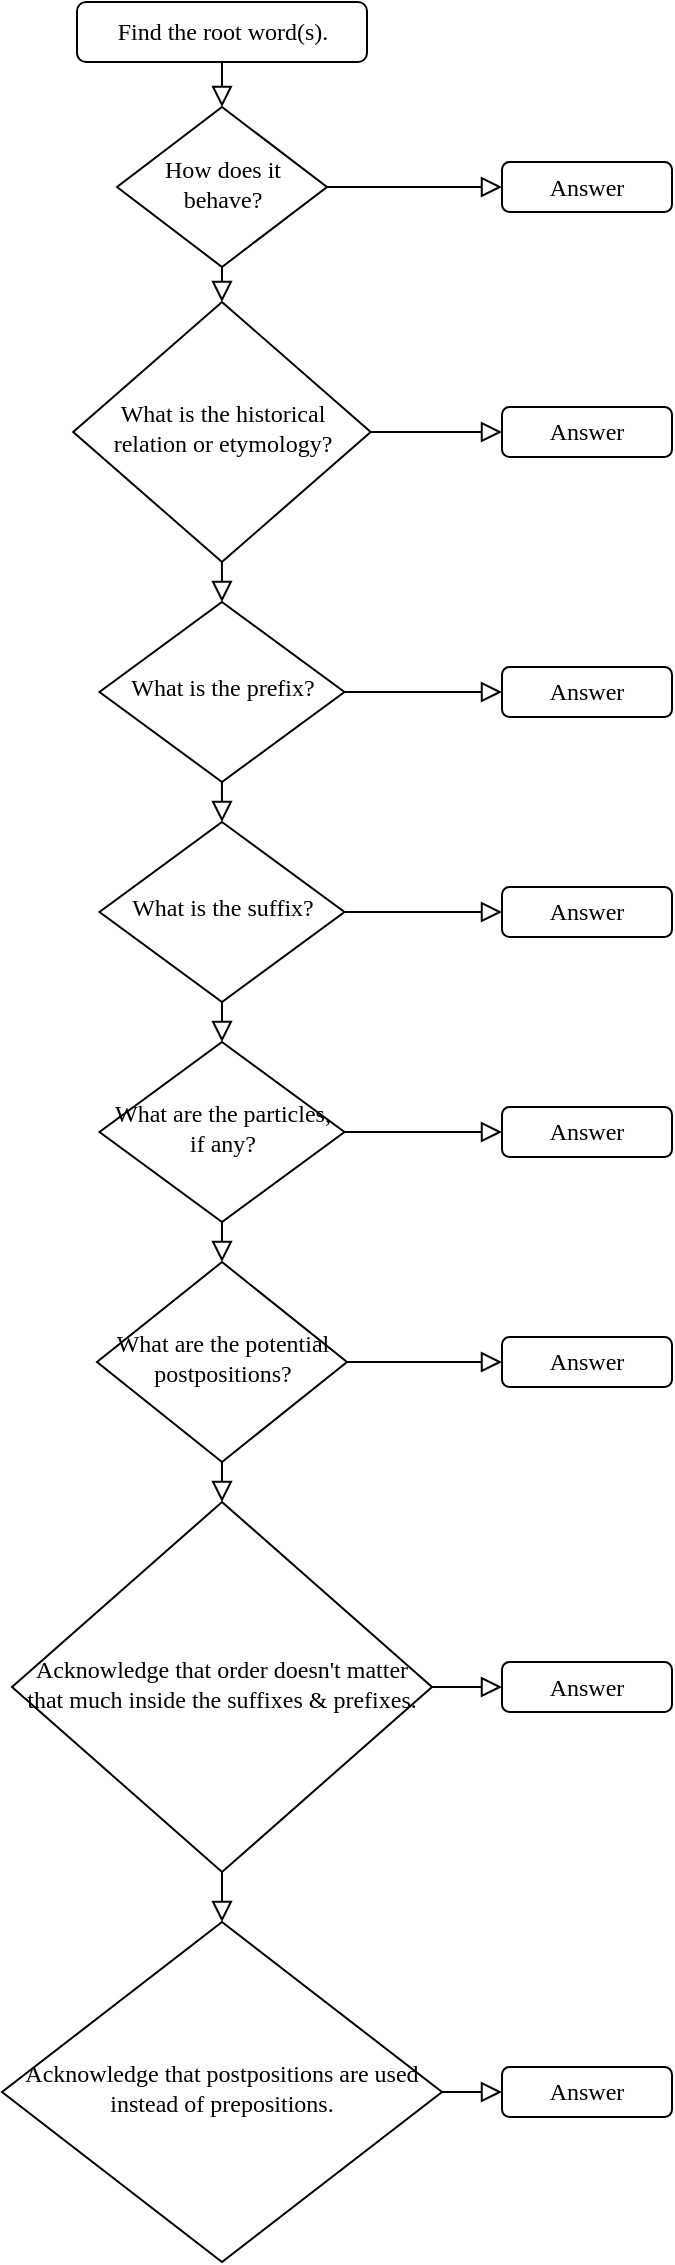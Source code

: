 <mxfile version="22.1.20" type="github">
  <diagram id="C5RBs43oDa-KdzZeNtuy" name="Page-1">
    <mxGraphModel dx="1470" dy="1003" grid="1" gridSize="10" guides="1" tooltips="1" connect="1" arrows="1" fold="1" page="1" pageScale="1" pageWidth="827" pageHeight="1169" math="0" shadow="0">
      <root>
        <mxCell id="WIyWlLk6GJQsqaUBKTNV-0" />
        <mxCell id="WIyWlLk6GJQsqaUBKTNV-1" parent="WIyWlLk6GJQsqaUBKTNV-0" />
        <mxCell id="WIyWlLk6GJQsqaUBKTNV-3" value="&lt;font style=&quot;font-size: 12px;&quot; data-font-src=&quot;https://fonts.googleapis.com/css?family=CMU+Serif&quot; face=&quot;CMU Serif&quot;&gt;Find the root word(s).&lt;/font&gt;" style="rounded=1;whiteSpace=wrap;html=1;fontSize=12;glass=0;strokeWidth=1;shadow=0;" parent="WIyWlLk6GJQsqaUBKTNV-1" vertex="1">
          <mxGeometry x="257.5" y="10" width="145" height="30" as="geometry" />
        </mxCell>
        <mxCell id="WIyWlLk6GJQsqaUBKTNV-5" value="" style="edgeStyle=orthogonalEdgeStyle;rounded=0;html=1;jettySize=auto;orthogonalLoop=1;fontSize=11;endArrow=block;endFill=0;endSize=8;strokeWidth=1;shadow=0;labelBackgroundColor=none;" parent="WIyWlLk6GJQsqaUBKTNV-1" source="WIyWlLk6GJQsqaUBKTNV-6" target="WIyWlLk6GJQsqaUBKTNV-7" edge="1">
          <mxGeometry y="10" relative="1" as="geometry">
            <mxPoint as="offset" />
          </mxGeometry>
        </mxCell>
        <mxCell id="WIyWlLk6GJQsqaUBKTNV-6" value="&lt;font style=&quot;font-size: 12px;&quot; face=&quot;CMU Serif&quot;&gt;How does it behave?&lt;/font&gt;" style="rhombus;whiteSpace=wrap;html=1;shadow=0;fontFamily=Helvetica;fontSize=12;align=center;strokeWidth=1;spacing=6;spacingTop=-4;" parent="WIyWlLk6GJQsqaUBKTNV-1" vertex="1">
          <mxGeometry x="277.5" y="62.5" width="105" height="80" as="geometry" />
        </mxCell>
        <mxCell id="WIyWlLk6GJQsqaUBKTNV-7" value="&lt;font data-font-src=&quot;https://fonts.googleapis.com/css?family=CMU+Serif&quot; face=&quot;CMU Serif&quot;&gt;Answer&lt;/font&gt;" style="rounded=1;whiteSpace=wrap;html=1;fontSize=12;glass=0;strokeWidth=1;shadow=0;" parent="WIyWlLk6GJQsqaUBKTNV-1" vertex="1">
          <mxGeometry x="470" y="90" width="85" height="25" as="geometry" />
        </mxCell>
        <mxCell id="WIyWlLk6GJQsqaUBKTNV-9" value="" style="edgeStyle=orthogonalEdgeStyle;rounded=0;html=1;jettySize=auto;orthogonalLoop=1;fontSize=11;endArrow=block;endFill=0;endSize=8;strokeWidth=1;shadow=0;labelBackgroundColor=none;" parent="WIyWlLk6GJQsqaUBKTNV-1" source="WIyWlLk6GJQsqaUBKTNV-10" target="WIyWlLk6GJQsqaUBKTNV-12" edge="1">
          <mxGeometry y="10" relative="1" as="geometry">
            <mxPoint as="offset" />
          </mxGeometry>
        </mxCell>
        <mxCell id="WIyWlLk6GJQsqaUBKTNV-10" value="&lt;font style=&quot;font-size: 12px;&quot; face=&quot;CMU Serif&quot;&gt;What is the historical relation or etymology?&lt;/font&gt;" style="rhombus;whiteSpace=wrap;html=1;shadow=0;fontFamily=Helvetica;fontSize=12;align=center;strokeWidth=1;spacing=6;spacingTop=-4;" parent="WIyWlLk6GJQsqaUBKTNV-1" vertex="1">
          <mxGeometry x="255.6" y="160" width="148.75" height="130" as="geometry" />
        </mxCell>
        <mxCell id="WIyWlLk6GJQsqaUBKTNV-12" value="&lt;font data-font-src=&quot;https://fonts.googleapis.com/css?family=CMU+Serif&quot; face=&quot;CMU Serif&quot;&gt;Answer&lt;/font&gt;" style="rounded=1;whiteSpace=wrap;html=1;fontSize=12;glass=0;strokeWidth=1;shadow=0;" parent="WIyWlLk6GJQsqaUBKTNV-1" vertex="1">
          <mxGeometry x="470" y="212.5" width="85" height="25" as="geometry" />
        </mxCell>
        <mxCell id="w_LObvpqlqJE9iXX1cTh-9" style="edgeStyle=orthogonalEdgeStyle;rounded=0;orthogonalLoop=1;jettySize=auto;html=1;exitX=0.5;exitY=1;exitDx=0;exitDy=0;" parent="WIyWlLk6GJQsqaUBKTNV-1" edge="1">
          <mxGeometry relative="1" as="geometry">
            <mxPoint x="330" y="295" as="sourcePoint" />
            <mxPoint x="330" y="295" as="targetPoint" />
          </mxGeometry>
        </mxCell>
        <mxCell id="w_LObvpqlqJE9iXX1cTh-15" value="&lt;font data-font-src=&quot;https://fonts.googleapis.com/css?family=CMU+Serif&quot; face=&quot;CMU Serif&quot; style=&quot;font-size: 12px;&quot;&gt;Acknowledge that order doesn&#39;t matter that much inside the suffixes &amp;amp; prefixes.&lt;/font&gt;" style="rhombus;whiteSpace=wrap;html=1;shadow=0;fontFamily=Helvetica;fontSize=12;align=center;strokeWidth=1;spacing=6;spacingTop=-4;" parent="WIyWlLk6GJQsqaUBKTNV-1" vertex="1">
          <mxGeometry x="225" y="760" width="210" height="185" as="geometry" />
        </mxCell>
        <mxCell id="w_LObvpqlqJE9iXX1cTh-17" value="" style="rounded=0;html=1;jettySize=auto;orthogonalLoop=1;fontSize=11;endArrow=block;endFill=0;endSize=8;strokeWidth=1;shadow=0;labelBackgroundColor=none;edgeStyle=orthogonalEdgeStyle;entryX=0.5;entryY=0;entryDx=0;entryDy=0;exitX=0.5;exitY=1;exitDx=0;exitDy=0;" parent="WIyWlLk6GJQsqaUBKTNV-1" source="w_LObvpqlqJE9iXX1cTh-21" target="w_LObvpqlqJE9iXX1cTh-15" edge="1">
          <mxGeometry x="0.035" y="20" relative="1" as="geometry">
            <mxPoint as="offset" />
            <mxPoint x="329.86" y="730" as="sourcePoint" />
            <mxPoint x="329.86" y="760" as="targetPoint" />
          </mxGeometry>
        </mxCell>
        <mxCell id="w_LObvpqlqJE9iXX1cTh-18" value="&lt;font data-font-src=&quot;https://fonts.googleapis.com/css?family=CMU+Serif&quot; face=&quot;CMU Serif&quot;&gt;Acknowledge that postpositions are used instead of prepositions.&lt;/font&gt;" style="rhombus;whiteSpace=wrap;html=1;shadow=0;fontFamily=Helvetica;fontSize=12;align=center;strokeWidth=1;spacing=6;spacingTop=-4;" parent="WIyWlLk6GJQsqaUBKTNV-1" vertex="1">
          <mxGeometry x="220" y="970" width="220" height="170" as="geometry" />
        </mxCell>
        <mxCell id="w_LObvpqlqJE9iXX1cTh-19" value="" style="rounded=0;html=1;jettySize=auto;orthogonalLoop=1;fontSize=11;endArrow=block;endFill=0;endSize=8;strokeWidth=1;shadow=0;labelBackgroundColor=none;edgeStyle=orthogonalEdgeStyle;entryX=0.5;entryY=0;entryDx=0;entryDy=0;exitX=0.5;exitY=1;exitDx=0;exitDy=0;" parent="WIyWlLk6GJQsqaUBKTNV-1" source="w_LObvpqlqJE9iXX1cTh-15" target="w_LObvpqlqJE9iXX1cTh-18" edge="1">
          <mxGeometry y="20" relative="1" as="geometry">
            <mxPoint as="offset" />
            <mxPoint x="709.86" y="705" as="sourcePoint" />
            <mxPoint x="709.86" y="735" as="targetPoint" />
          </mxGeometry>
        </mxCell>
        <mxCell id="w_LObvpqlqJE9iXX1cTh-21" value="&lt;font data-font-src=&quot;https://fonts.googleapis.com/css?family=CMU+Serif&quot; face=&quot;CMU Serif&quot;&gt;What are the potential postpositions?&lt;/font&gt;" style="rhombus;whiteSpace=wrap;html=1;shadow=0;fontFamily=Helvetica;fontSize=12;align=center;strokeWidth=1;spacing=6;spacingTop=-4;" parent="WIyWlLk6GJQsqaUBKTNV-1" vertex="1">
          <mxGeometry x="267.5" y="640" width="125" height="100" as="geometry" />
        </mxCell>
        <mxCell id="w_LObvpqlqJE9iXX1cTh-23" value="&lt;font data-font-src=&quot;https://fonts.googleapis.com/css?family=CMU+Serif&quot; face=&quot;CMU Serif&quot;&gt;What are the particles, if any?&lt;/font&gt;" style="rhombus;whiteSpace=wrap;html=1;shadow=0;fontFamily=Helvetica;fontSize=12;align=center;strokeWidth=1;spacing=6;spacingTop=-4;" parent="WIyWlLk6GJQsqaUBKTNV-1" vertex="1">
          <mxGeometry x="268.75" y="530" width="122.5" height="90" as="geometry" />
        </mxCell>
        <mxCell id="w_LObvpqlqJE9iXX1cTh-25" value="" style="edgeStyle=orthogonalEdgeStyle;rounded=0;orthogonalLoop=1;jettySize=auto;html=1;endArrow=block;endFill=0;jumpSize=6;strokeWidth=1;endSize=8;entryX=0.5;entryY=0;entryDx=0;entryDy=0;exitX=0.5;exitY=1;exitDx=0;exitDy=0;" parent="WIyWlLk6GJQsqaUBKTNV-1" source="w_LObvpqlqJE9iXX1cTh-26" target="w_LObvpqlqJE9iXX1cTh-23" edge="1">
          <mxGeometry relative="1" as="geometry">
            <mxPoint x="330" y="500" as="sourcePoint" />
            <mxPoint x="329.86" y="515" as="targetPoint" />
          </mxGeometry>
        </mxCell>
        <mxCell id="w_LObvpqlqJE9iXX1cTh-26" value="&lt;font data-font-src=&quot;https://fonts.googleapis.com/css?family=CMU+Serif&quot; face=&quot;CMU Serif&quot;&gt;What is the suffix?&lt;/font&gt;" style="rhombus;whiteSpace=wrap;html=1;shadow=0;fontFamily=Helvetica;fontSize=12;align=center;strokeWidth=1;spacing=6;spacingTop=-4;" parent="WIyWlLk6GJQsqaUBKTNV-1" vertex="1">
          <mxGeometry x="268.75" y="420" width="122.5" height="90" as="geometry" />
        </mxCell>
        <mxCell id="w_LObvpqlqJE9iXX1cTh-27" value="" style="edgeStyle=orthogonalEdgeStyle;rounded=0;orthogonalLoop=1;jettySize=auto;html=1;endArrow=block;endFill=0;jumpSize=6;strokeWidth=1;endSize=8;entryX=0.5;entryY=0;entryDx=0;entryDy=0;exitX=0.5;exitY=1;exitDx=0;exitDy=0;" parent="WIyWlLk6GJQsqaUBKTNV-1" source="w_LObvpqlqJE9iXX1cTh-30" target="w_LObvpqlqJE9iXX1cTh-26" edge="1">
          <mxGeometry relative="1" as="geometry">
            <mxPoint x="330" y="380" as="sourcePoint" />
            <mxPoint x="329.86" y="395" as="targetPoint" />
          </mxGeometry>
        </mxCell>
        <mxCell id="w_LObvpqlqJE9iXX1cTh-30" value="&lt;font data-font-src=&quot;https://fonts.googleapis.com/css?family=CMU+Serif&quot; face=&quot;CMU Serif&quot;&gt;What is the prefix?&lt;/font&gt;" style="rhombus;whiteSpace=wrap;html=1;shadow=0;fontFamily=Helvetica;fontSize=12;align=center;strokeWidth=1;spacing=6;spacingTop=-4;" parent="WIyWlLk6GJQsqaUBKTNV-1" vertex="1">
          <mxGeometry x="268.73" y="310" width="122.5" height="90" as="geometry" />
        </mxCell>
        <mxCell id="w_LObvpqlqJE9iXX1cTh-31" value="" style="edgeStyle=orthogonalEdgeStyle;rounded=0;orthogonalLoop=1;jettySize=auto;html=1;endArrow=block;endFill=0;jumpSize=6;strokeWidth=1;endSize=8;entryX=0.5;entryY=0;entryDx=0;entryDy=0;exitX=0.5;exitY=1;exitDx=0;exitDy=0;" parent="WIyWlLk6GJQsqaUBKTNV-1" source="WIyWlLk6GJQsqaUBKTNV-10" target="w_LObvpqlqJE9iXX1cTh-30" edge="1">
          <mxGeometry relative="1" as="geometry">
            <mxPoint x="330" y="260" as="sourcePoint" />
            <mxPoint x="329.86" y="275" as="targetPoint" />
          </mxGeometry>
        </mxCell>
        <mxCell id="3Cx-J6QeUibx3go3ipQY-2" value="" style="edgeStyle=orthogonalEdgeStyle;rounded=0;html=1;jettySize=auto;orthogonalLoop=1;fontSize=11;endArrow=block;endFill=0;endSize=8;strokeWidth=1;shadow=0;labelBackgroundColor=none;exitX=1;exitY=0.5;exitDx=0;exitDy=0;" parent="WIyWlLk6GJQsqaUBKTNV-1" source="w_LObvpqlqJE9iXX1cTh-30" target="3Cx-J6QeUibx3go3ipQY-3" edge="1">
          <mxGeometry y="10" relative="1" as="geometry">
            <mxPoint as="offset" />
            <mxPoint x="392.5" y="325" as="sourcePoint" />
          </mxGeometry>
        </mxCell>
        <mxCell id="3Cx-J6QeUibx3go3ipQY-3" value="&lt;font data-font-src=&quot;https://fonts.googleapis.com/css?family=CMU+Serif&quot; face=&quot;CMU Serif&quot;&gt;Answer&lt;/font&gt;" style="rounded=1;whiteSpace=wrap;html=1;fontSize=12;glass=0;strokeWidth=1;shadow=0;" parent="WIyWlLk6GJQsqaUBKTNV-1" vertex="1">
          <mxGeometry x="470" y="342.5" width="85" height="25" as="geometry" />
        </mxCell>
        <mxCell id="3Cx-J6QeUibx3go3ipQY-4" value="" style="edgeStyle=orthogonalEdgeStyle;rounded=0;html=1;jettySize=auto;orthogonalLoop=1;fontSize=11;endArrow=block;endFill=0;endSize=8;strokeWidth=1;shadow=0;labelBackgroundColor=none;exitX=1;exitY=0.5;exitDx=0;exitDy=0;" parent="WIyWlLk6GJQsqaUBKTNV-1" source="w_LObvpqlqJE9iXX1cTh-26" target="3Cx-J6QeUibx3go3ipQY-5" edge="1">
          <mxGeometry y="10" relative="1" as="geometry">
            <mxPoint as="offset" />
            <mxPoint x="391" y="445" as="sourcePoint" />
          </mxGeometry>
        </mxCell>
        <mxCell id="3Cx-J6QeUibx3go3ipQY-5" value="&lt;font data-font-src=&quot;https://fonts.googleapis.com/css?family=CMU+Serif&quot; face=&quot;CMU Serif&quot;&gt;Answer&lt;/font&gt;" style="rounded=1;whiteSpace=wrap;html=1;fontSize=12;glass=0;strokeWidth=1;shadow=0;" parent="WIyWlLk6GJQsqaUBKTNV-1" vertex="1">
          <mxGeometry x="470" y="452.5" width="85" height="25" as="geometry" />
        </mxCell>
        <mxCell id="3Cx-J6QeUibx3go3ipQY-6" value="" style="edgeStyle=orthogonalEdgeStyle;rounded=0;html=1;jettySize=auto;orthogonalLoop=1;fontSize=11;endArrow=block;endFill=0;endSize=8;strokeWidth=1;shadow=0;labelBackgroundColor=none;exitX=1;exitY=0.5;exitDx=0;exitDy=0;" parent="WIyWlLk6GJQsqaUBKTNV-1" source="w_LObvpqlqJE9iXX1cTh-15" target="3Cx-J6QeUibx3go3ipQY-7" edge="1">
          <mxGeometry y="10" relative="1" as="geometry">
            <mxPoint as="offset" />
            <mxPoint x="440" y="857.5" as="sourcePoint" />
          </mxGeometry>
        </mxCell>
        <mxCell id="3Cx-J6QeUibx3go3ipQY-7" value="&lt;font data-font-src=&quot;https://fonts.googleapis.com/css?family=CMU+Serif&quot; face=&quot;CMU Serif&quot;&gt;Answer&lt;/font&gt;" style="rounded=1;whiteSpace=wrap;html=1;fontSize=12;glass=0;strokeWidth=1;shadow=0;" parent="WIyWlLk6GJQsqaUBKTNV-1" vertex="1">
          <mxGeometry x="470" y="840" width="85" height="25" as="geometry" />
        </mxCell>
        <mxCell id="3Cx-J6QeUibx3go3ipQY-8" value="" style="edgeStyle=orthogonalEdgeStyle;rounded=0;html=1;jettySize=auto;orthogonalLoop=1;fontSize=11;endArrow=block;endFill=0;endSize=8;strokeWidth=1;shadow=0;labelBackgroundColor=none;exitX=1;exitY=0.5;exitDx=0;exitDy=0;" parent="WIyWlLk6GJQsqaUBKTNV-1" source="w_LObvpqlqJE9iXX1cTh-18" target="3Cx-J6QeUibx3go3ipQY-9" edge="1">
          <mxGeometry y="10" relative="1" as="geometry">
            <mxPoint as="offset" />
            <mxPoint x="452.5" y="1065.5" as="sourcePoint" />
          </mxGeometry>
        </mxCell>
        <mxCell id="3Cx-J6QeUibx3go3ipQY-9" value="&lt;font data-font-src=&quot;https://fonts.googleapis.com/css?family=CMU+Serif&quot; face=&quot;CMU Serif&quot;&gt;Answer&lt;/font&gt;" style="rounded=1;whiteSpace=wrap;html=1;fontSize=12;glass=0;strokeWidth=1;shadow=0;" parent="WIyWlLk6GJQsqaUBKTNV-1" vertex="1">
          <mxGeometry x="470" y="1042.5" width="85" height="25" as="geometry" />
        </mxCell>
        <mxCell id="3Cx-J6QeUibx3go3ipQY-10" value="" style="edgeStyle=orthogonalEdgeStyle;rounded=0;html=1;jettySize=auto;orthogonalLoop=1;fontSize=11;endArrow=block;endFill=0;endSize=8;strokeWidth=1;shadow=0;labelBackgroundColor=none;exitX=1;exitY=0.5;exitDx=0;exitDy=0;" parent="WIyWlLk6GJQsqaUBKTNV-1" source="w_LObvpqlqJE9iXX1cTh-21" target="3Cx-J6QeUibx3go3ipQY-11" edge="1">
          <mxGeometry y="10" relative="1" as="geometry">
            <mxPoint as="offset" />
            <mxPoint x="435" y="690.5" as="sourcePoint" />
          </mxGeometry>
        </mxCell>
        <mxCell id="3Cx-J6QeUibx3go3ipQY-11" value="&lt;font data-font-src=&quot;https://fonts.googleapis.com/css?family=CMU+Serif&quot; face=&quot;CMU Serif&quot;&gt;Answer&lt;/font&gt;" style="rounded=1;whiteSpace=wrap;html=1;fontSize=12;glass=0;strokeWidth=1;shadow=0;" parent="WIyWlLk6GJQsqaUBKTNV-1" vertex="1">
          <mxGeometry x="470" y="677.5" width="85" height="25" as="geometry" />
        </mxCell>
        <mxCell id="3Cx-J6QeUibx3go3ipQY-12" value="" style="edgeStyle=orthogonalEdgeStyle;rounded=0;html=1;jettySize=auto;orthogonalLoop=1;fontSize=11;endArrow=block;endFill=0;endSize=8;strokeWidth=1;shadow=0;labelBackgroundColor=none;exitX=1;exitY=0.5;exitDx=0;exitDy=0;" parent="WIyWlLk6GJQsqaUBKTNV-1" source="w_LObvpqlqJE9iXX1cTh-23" target="3Cx-J6QeUibx3go3ipQY-13" edge="1">
          <mxGeometry y="10" relative="1" as="geometry">
            <mxPoint as="offset" />
            <mxPoint x="435" y="565.5" as="sourcePoint" />
          </mxGeometry>
        </mxCell>
        <mxCell id="3Cx-J6QeUibx3go3ipQY-13" value="&lt;font data-font-src=&quot;https://fonts.googleapis.com/css?family=CMU+Serif&quot; face=&quot;CMU Serif&quot;&gt;Answer&lt;/font&gt;" style="rounded=1;whiteSpace=wrap;html=1;fontSize=12;glass=0;strokeWidth=1;shadow=0;" parent="WIyWlLk6GJQsqaUBKTNV-1" vertex="1">
          <mxGeometry x="470" y="562.5" width="85" height="25" as="geometry" />
        </mxCell>
        <mxCell id="3Cx-J6QeUibx3go3ipQY-14" value="" style="edgeStyle=orthogonalEdgeStyle;rounded=0;orthogonalLoop=1;jettySize=auto;html=1;endArrow=block;endFill=0;jumpSize=6;strokeWidth=1;endSize=8;entryX=0.5;entryY=0;entryDx=0;entryDy=0;exitX=0.5;exitY=1;exitDx=0;exitDy=0;" parent="WIyWlLk6GJQsqaUBKTNV-1" source="WIyWlLk6GJQsqaUBKTNV-6" target="WIyWlLk6GJQsqaUBKTNV-10" edge="1">
          <mxGeometry relative="1" as="geometry">
            <mxPoint x="329.89" y="100" as="sourcePoint" />
            <mxPoint x="329.89" y="118" as="targetPoint" />
          </mxGeometry>
        </mxCell>
        <mxCell id="3Cx-J6QeUibx3go3ipQY-15" value="" style="edgeStyle=orthogonalEdgeStyle;rounded=0;orthogonalLoop=1;jettySize=auto;html=1;endArrow=block;endFill=0;jumpSize=6;strokeWidth=1;endSize=8;entryX=0.5;entryY=0;entryDx=0;entryDy=0;exitX=0.5;exitY=1;exitDx=0;exitDy=0;" parent="WIyWlLk6GJQsqaUBKTNV-1" source="WIyWlLk6GJQsqaUBKTNV-3" target="WIyWlLk6GJQsqaUBKTNV-6" edge="1">
          <mxGeometry relative="1" as="geometry">
            <mxPoint x="330" y="-10" as="sourcePoint" />
            <mxPoint x="329.93" y="-2" as="targetPoint" />
          </mxGeometry>
        </mxCell>
        <mxCell id="3Cx-J6QeUibx3go3ipQY-16" value="" style="edgeStyle=orthogonalEdgeStyle;rounded=0;orthogonalLoop=1;jettySize=auto;html=1;endArrow=block;endFill=0;jumpSize=6;strokeWidth=1;endSize=8;entryX=0.5;entryY=0;entryDx=0;entryDy=0;exitX=0.5;exitY=1;exitDx=0;exitDy=0;" parent="WIyWlLk6GJQsqaUBKTNV-1" source="w_LObvpqlqJE9iXX1cTh-23" target="w_LObvpqlqJE9iXX1cTh-21" edge="1">
          <mxGeometry relative="1" as="geometry">
            <mxPoint x="330" y="620" as="sourcePoint" />
            <mxPoint x="329.9" y="630" as="targetPoint" />
          </mxGeometry>
        </mxCell>
      </root>
    </mxGraphModel>
  </diagram>
</mxfile>
